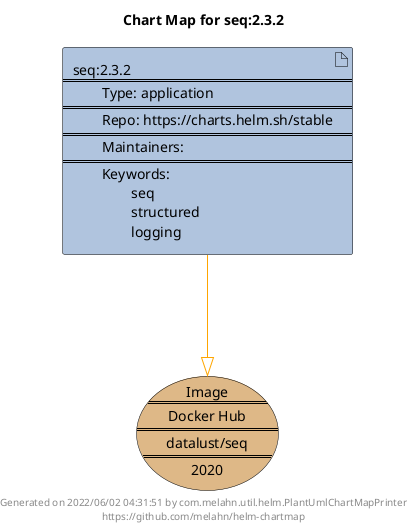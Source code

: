 @startuml
skinparam linetype ortho
skinparam backgroundColor white
skinparam usecaseBorderColor black
skinparam usecaseArrowColor LightSlateGray
skinparam artifactBorderColor black
skinparam artifactArrowColor LightSlateGray

title Chart Map for seq:2.3.2

'There is one referenced Helm Chart
artifact "seq:2.3.2\n====\n\tType: application\n====\n\tRepo: https://charts.helm.sh/stable\n====\n\tMaintainers: \n====\n\tKeywords: \n\t\tseq\n\t\tstructured\n\t\tlogging" as seq_2_3_2 #LightSteelBlue

'There is one referenced Docker Image
usecase "Image\n====\nDocker Hub\n====\ndatalust/seq\n====\n2020" as datalust_seq_2020 #BurlyWood

'Chart Dependencies
seq_2_3_2--[#orange]-|>datalust_seq_2020

center footer Generated on 2022/06/02 04:31:51 by com.melahn.util.helm.PlantUmlChartMapPrinter\nhttps://github.com/melahn/helm-chartmap
@enduml
